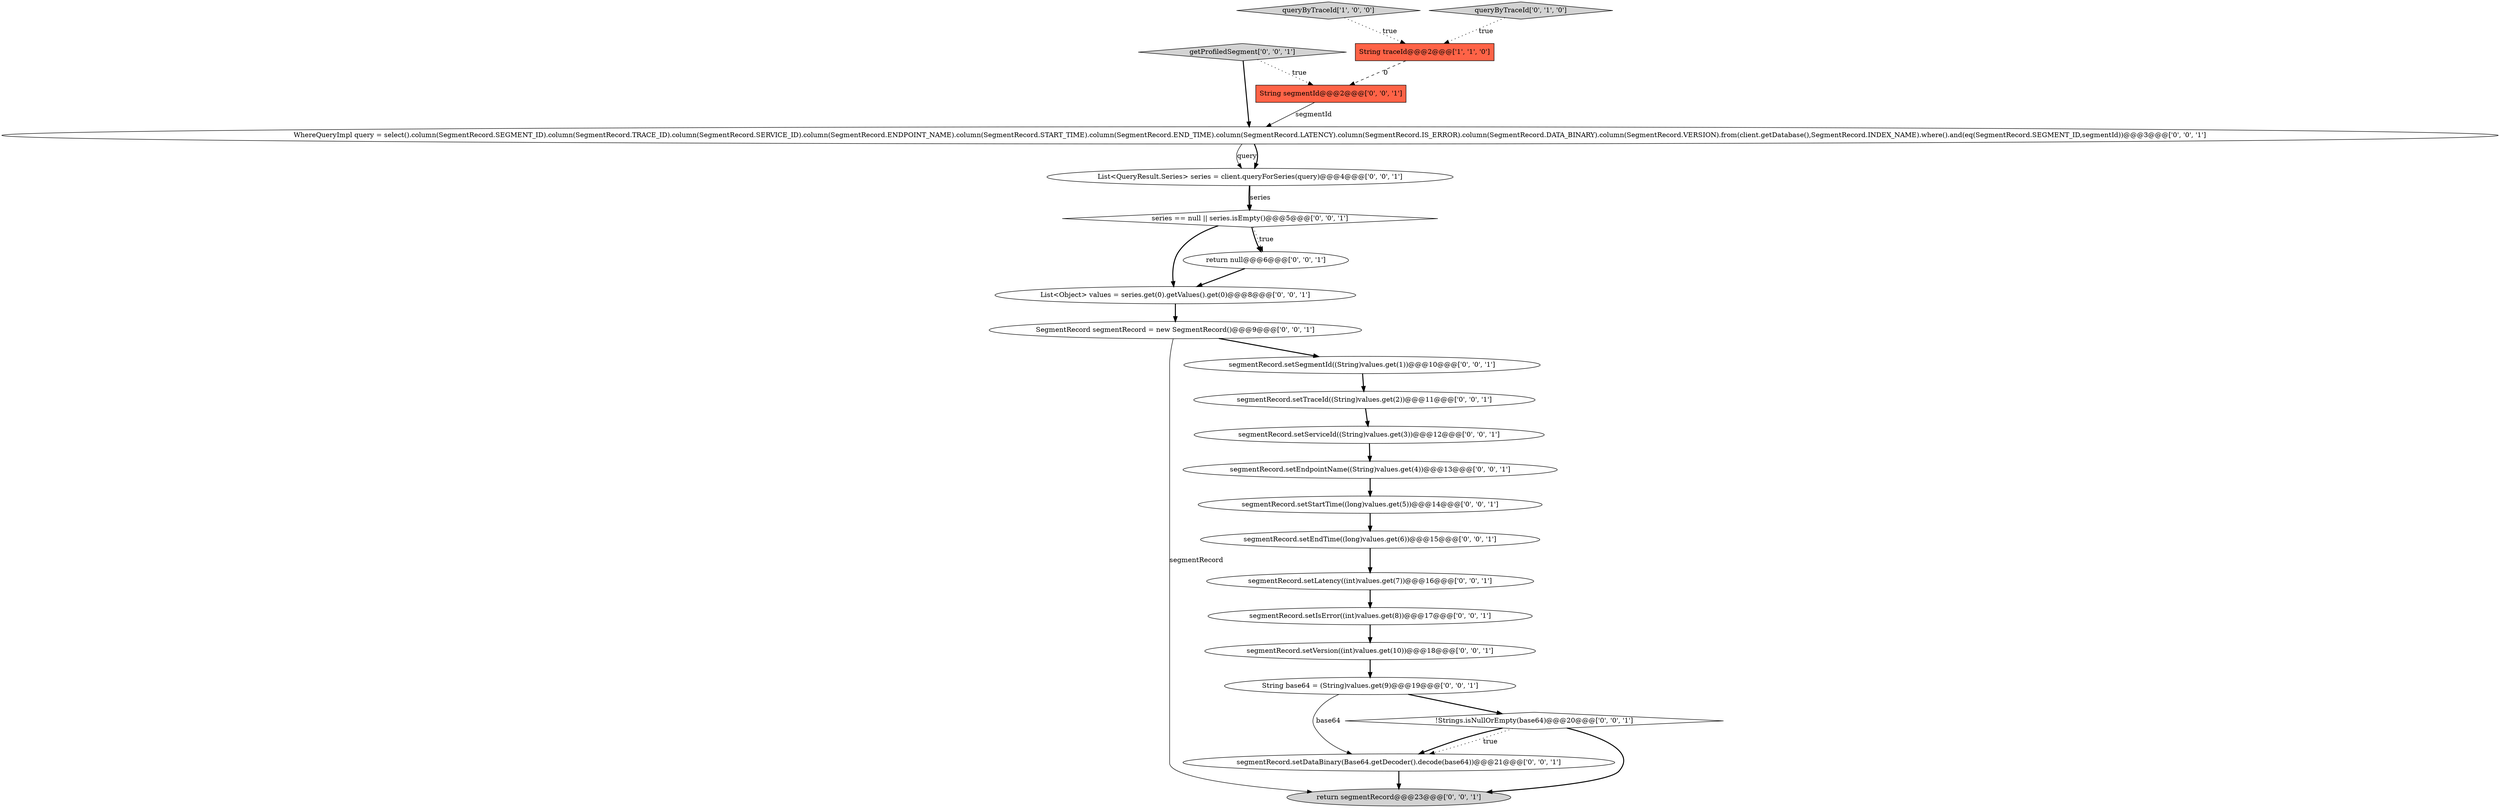 digraph {
5 [style = filled, label = "List<QueryResult.Series> series = client.queryForSeries(query)@@@4@@@['0', '0', '1']", fillcolor = white, shape = ellipse image = "AAA0AAABBB3BBB"];
12 [style = filled, label = "List<Object> values = series.get(0).getValues().get(0)@@@8@@@['0', '0', '1']", fillcolor = white, shape = ellipse image = "AAA0AAABBB3BBB"];
0 [style = filled, label = "queryByTraceId['1', '0', '0']", fillcolor = lightgray, shape = diamond image = "AAA0AAABBB1BBB"];
1 [style = filled, label = "String traceId@@@2@@@['1', '1', '0']", fillcolor = tomato, shape = box image = "AAA0AAABBB1BBB"];
20 [style = filled, label = "String base64 = (String)values.get(9)@@@19@@@['0', '0', '1']", fillcolor = white, shape = ellipse image = "AAA0AAABBB3BBB"];
3 [style = filled, label = "segmentRecord.setStartTime((long)values.get(5))@@@14@@@['0', '0', '1']", fillcolor = white, shape = ellipse image = "AAA0AAABBB3BBB"];
13 [style = filled, label = "segmentRecord.setEndpointName((String)values.get(4))@@@13@@@['0', '0', '1']", fillcolor = white, shape = ellipse image = "AAA0AAABBB3BBB"];
7 [style = filled, label = "return segmentRecord@@@23@@@['0', '0', '1']", fillcolor = lightgray, shape = ellipse image = "AAA0AAABBB3BBB"];
18 [style = filled, label = "getProfiledSegment['0', '0', '1']", fillcolor = lightgray, shape = diamond image = "AAA0AAABBB3BBB"];
23 [style = filled, label = "return null@@@6@@@['0', '0', '1']", fillcolor = white, shape = ellipse image = "AAA0AAABBB3BBB"];
11 [style = filled, label = "segmentRecord.setLatency((int)values.get(7))@@@16@@@['0', '0', '1']", fillcolor = white, shape = ellipse image = "AAA0AAABBB3BBB"];
2 [style = filled, label = "queryByTraceId['0', '1', '0']", fillcolor = lightgray, shape = diamond image = "AAA0AAABBB2BBB"];
16 [style = filled, label = "WhereQueryImpl query = select().column(SegmentRecord.SEGMENT_ID).column(SegmentRecord.TRACE_ID).column(SegmentRecord.SERVICE_ID).column(SegmentRecord.ENDPOINT_NAME).column(SegmentRecord.START_TIME).column(SegmentRecord.END_TIME).column(SegmentRecord.LATENCY).column(SegmentRecord.IS_ERROR).column(SegmentRecord.DATA_BINARY).column(SegmentRecord.VERSION).from(client.getDatabase(),SegmentRecord.INDEX_NAME).where().and(eq(SegmentRecord.SEGMENT_ID,segmentId))@@@3@@@['0', '0', '1']", fillcolor = white, shape = ellipse image = "AAA0AAABBB3BBB"];
19 [style = filled, label = "series == null || series.isEmpty()@@@5@@@['0', '0', '1']", fillcolor = white, shape = diamond image = "AAA0AAABBB3BBB"];
17 [style = filled, label = "segmentRecord.setTraceId((String)values.get(2))@@@11@@@['0', '0', '1']", fillcolor = white, shape = ellipse image = "AAA0AAABBB3BBB"];
9 [style = filled, label = "segmentRecord.setServiceId((String)values.get(3))@@@12@@@['0', '0', '1']", fillcolor = white, shape = ellipse image = "AAA0AAABBB3BBB"];
4 [style = filled, label = "segmentRecord.setIsError((int)values.get(8))@@@17@@@['0', '0', '1']", fillcolor = white, shape = ellipse image = "AAA0AAABBB3BBB"];
21 [style = filled, label = "SegmentRecord segmentRecord = new SegmentRecord()@@@9@@@['0', '0', '1']", fillcolor = white, shape = ellipse image = "AAA0AAABBB3BBB"];
14 [style = filled, label = "segmentRecord.setDataBinary(Base64.getDecoder().decode(base64))@@@21@@@['0', '0', '1']", fillcolor = white, shape = ellipse image = "AAA0AAABBB3BBB"];
22 [style = filled, label = "segmentRecord.setVersion((int)values.get(10))@@@18@@@['0', '0', '1']", fillcolor = white, shape = ellipse image = "AAA0AAABBB3BBB"];
10 [style = filled, label = "segmentRecord.setEndTime((long)values.get(6))@@@15@@@['0', '0', '1']", fillcolor = white, shape = ellipse image = "AAA0AAABBB3BBB"];
15 [style = filled, label = "!Strings.isNullOrEmpty(base64)@@@20@@@['0', '0', '1']", fillcolor = white, shape = diamond image = "AAA0AAABBB3BBB"];
8 [style = filled, label = "segmentRecord.setSegmentId((String)values.get(1))@@@10@@@['0', '0', '1']", fillcolor = white, shape = ellipse image = "AAA0AAABBB3BBB"];
6 [style = filled, label = "String segmentId@@@2@@@['0', '0', '1']", fillcolor = tomato, shape = box image = "AAA0AAABBB3BBB"];
5->19 [style = bold, label=""];
3->10 [style = bold, label=""];
14->7 [style = bold, label=""];
11->4 [style = bold, label=""];
0->1 [style = dotted, label="true"];
6->16 [style = solid, label="segmentId"];
20->15 [style = bold, label=""];
9->13 [style = bold, label=""];
12->21 [style = bold, label=""];
16->5 [style = solid, label="query"];
21->8 [style = bold, label=""];
10->11 [style = bold, label=""];
4->22 [style = bold, label=""];
22->20 [style = bold, label=""];
19->23 [style = bold, label=""];
8->17 [style = bold, label=""];
15->7 [style = bold, label=""];
19->23 [style = dotted, label="true"];
18->6 [style = dotted, label="true"];
2->1 [style = dotted, label="true"];
23->12 [style = bold, label=""];
15->14 [style = bold, label=""];
17->9 [style = bold, label=""];
18->16 [style = bold, label=""];
20->14 [style = solid, label="base64"];
16->5 [style = bold, label=""];
13->3 [style = bold, label=""];
21->7 [style = solid, label="segmentRecord"];
1->6 [style = dashed, label="0"];
5->19 [style = solid, label="series"];
15->14 [style = dotted, label="true"];
19->12 [style = bold, label=""];
}
